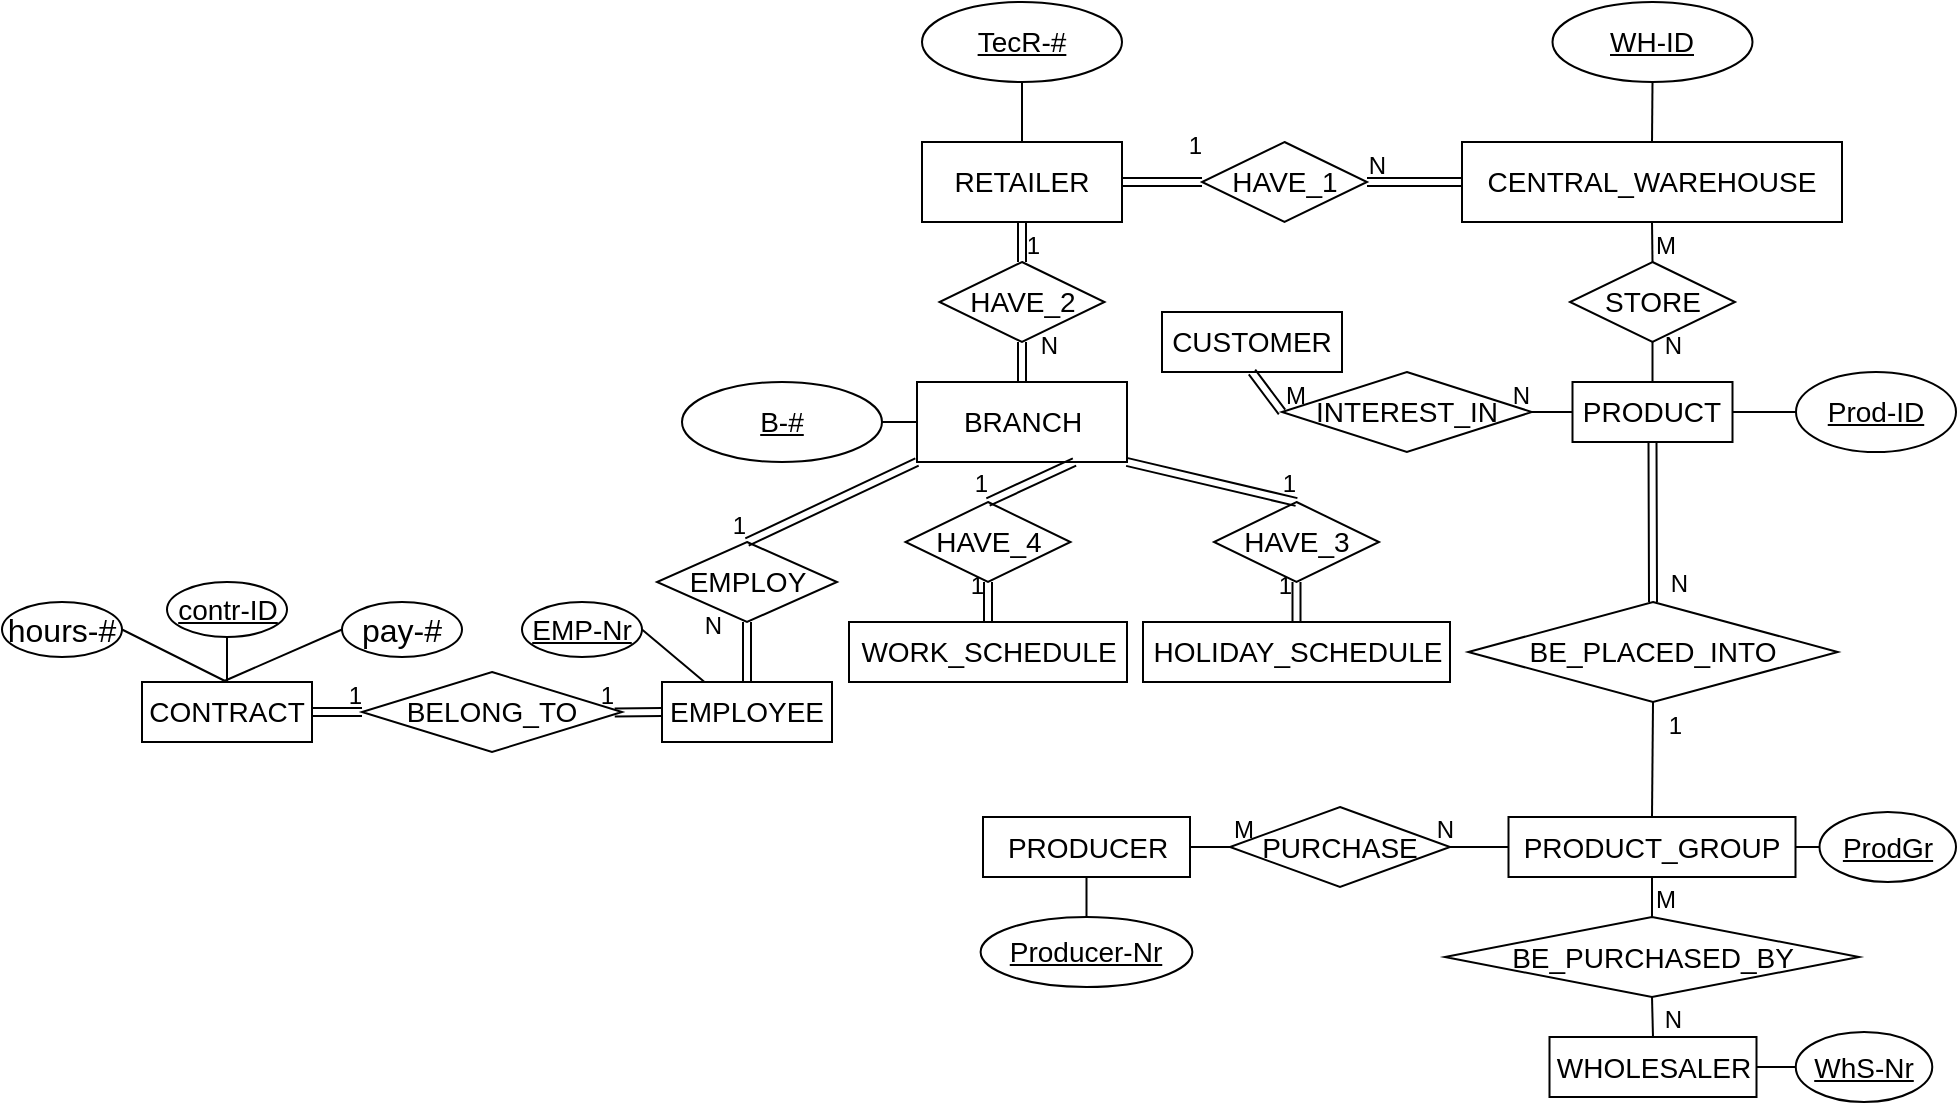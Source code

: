 <mxfile version="15.2.9" type="github">
  <diagram id="R2lEEEUBdFMjLlhIrx00" name="Page-1">
    <mxGraphModel dx="1181" dy="194" grid="1" gridSize="10" guides="1" tooltips="1" connect="1" arrows="1" fold="1" page="1" pageScale="1" pageWidth="850" pageHeight="1100" math="0" shadow="0" extFonts="Permanent Marker^https://fonts.googleapis.com/css?family=Permanent+Marker">
      <root>
        <mxCell id="0" />
        <mxCell id="1" parent="0" />
        <mxCell id="TMfExlqz-7Yg1qyMPJeV-1" value="&lt;font style=&quot;font-size: 14px&quot;&gt;RETAILER&lt;/font&gt;" style="whiteSpace=wrap;html=1;align=center;" vertex="1" parent="1">
          <mxGeometry x="140" y="90" width="100" height="40" as="geometry" />
        </mxCell>
        <mxCell id="TMfExlqz-7Yg1qyMPJeV-2" value="&lt;span style=&quot;font-size: 14px&quot;&gt;TecR-#&lt;/span&gt;" style="ellipse;whiteSpace=wrap;html=1;align=center;fontStyle=4;" vertex="1" parent="1">
          <mxGeometry x="140" y="20" width="100" height="40" as="geometry" />
        </mxCell>
        <mxCell id="TMfExlqz-7Yg1qyMPJeV-3" value="" style="endArrow=none;html=1;rounded=0;exitX=0.5;exitY=1;exitDx=0;exitDy=0;entryX=0.5;entryY=0;entryDx=0;entryDy=0;" edge="1" parent="1" source="TMfExlqz-7Yg1qyMPJeV-2" target="TMfExlqz-7Yg1qyMPJeV-1">
          <mxGeometry relative="1" as="geometry">
            <mxPoint x="155" y="290" as="sourcePoint" />
            <mxPoint x="315" y="290" as="targetPoint" />
          </mxGeometry>
        </mxCell>
        <mxCell id="TMfExlqz-7Yg1qyMPJeV-4" value="&lt;font style=&quot;font-size: 14px&quot;&gt;CENTRAL_WAREHOUSE&lt;/font&gt;" style="whiteSpace=wrap;html=1;align=center;" vertex="1" parent="1">
          <mxGeometry x="410" y="90" width="190" height="40" as="geometry" />
        </mxCell>
        <mxCell id="TMfExlqz-7Yg1qyMPJeV-5" value="&lt;span style=&quot;font-size: 14px&quot;&gt;WH-ID&lt;/span&gt;" style="ellipse;whiteSpace=wrap;html=1;align=center;fontStyle=4;" vertex="1" parent="1">
          <mxGeometry x="455.25" y="20" width="100" height="40" as="geometry" />
        </mxCell>
        <mxCell id="TMfExlqz-7Yg1qyMPJeV-6" value="" style="endArrow=none;html=1;rounded=0;exitX=0.5;exitY=1;exitDx=0;exitDy=0;entryX=0.5;entryY=0;entryDx=0;entryDy=0;" edge="1" parent="1" source="TMfExlqz-7Yg1qyMPJeV-5" target="TMfExlqz-7Yg1qyMPJeV-4">
          <mxGeometry relative="1" as="geometry">
            <mxPoint x="215.355" y="214.142" as="sourcePoint" />
            <mxPoint x="275" y="250" as="targetPoint" />
          </mxGeometry>
        </mxCell>
        <mxCell id="TMfExlqz-7Yg1qyMPJeV-7" value="&lt;font style=&quot;font-size: 14px&quot;&gt;BRANCH&lt;/font&gt;" style="whiteSpace=wrap;html=1;align=center;" vertex="1" parent="1">
          <mxGeometry x="137.5" y="210" width="105" height="40" as="geometry" />
        </mxCell>
        <mxCell id="TMfExlqz-7Yg1qyMPJeV-8" value="&lt;span style=&quot;font-size: 14px&quot;&gt;B-#&lt;/span&gt;" style="ellipse;whiteSpace=wrap;html=1;align=center;fontStyle=4;" vertex="1" parent="1">
          <mxGeometry x="20" y="210" width="100" height="40" as="geometry" />
        </mxCell>
        <mxCell id="TMfExlqz-7Yg1qyMPJeV-9" value="" style="endArrow=none;html=1;rounded=0;exitX=1;exitY=0.5;exitDx=0;exitDy=0;entryX=0;entryY=0.5;entryDx=0;entryDy=0;" edge="1" parent="1" source="TMfExlqz-7Yg1qyMPJeV-8" target="TMfExlqz-7Yg1qyMPJeV-7">
          <mxGeometry relative="1" as="geometry">
            <mxPoint x="-219.645" y="214.142" as="sourcePoint" />
            <mxPoint x="-160" y="250" as="targetPoint" />
          </mxGeometry>
        </mxCell>
        <mxCell id="TMfExlqz-7Yg1qyMPJeV-10" value="&lt;font style=&quot;font-size: 14px&quot;&gt;HAVE_2&lt;/font&gt;" style="shape=rhombus;perimeter=rhombusPerimeter;whiteSpace=wrap;html=1;align=center;" vertex="1" parent="1">
          <mxGeometry x="148.75" y="150" width="82.5" height="40" as="geometry" />
        </mxCell>
        <mxCell id="TMfExlqz-7Yg1qyMPJeV-11" value="&lt;font style=&quot;font-size: 14px&quot;&gt;HAVE_1&lt;/font&gt;" style="shape=rhombus;perimeter=rhombusPerimeter;whiteSpace=wrap;html=1;align=center;" vertex="1" parent="1">
          <mxGeometry x="280" y="90" width="82.5" height="40" as="geometry" />
        </mxCell>
        <mxCell id="TMfExlqz-7Yg1qyMPJeV-12" value="" style="shape=link;html=1;rounded=0;exitX=0.5;exitY=1;exitDx=0;exitDy=0;entryX=0.5;entryY=0;entryDx=0;entryDy=0;" edge="1" parent="1" source="TMfExlqz-7Yg1qyMPJeV-1" target="TMfExlqz-7Yg1qyMPJeV-10">
          <mxGeometry relative="1" as="geometry">
            <mxPoint x="300" y="360" as="sourcePoint" />
            <mxPoint x="460" y="360" as="targetPoint" />
          </mxGeometry>
        </mxCell>
        <mxCell id="TMfExlqz-7Yg1qyMPJeV-13" value="1" style="resizable=0;html=1;align=right;verticalAlign=bottom;" connectable="0" vertex="1" parent="TMfExlqz-7Yg1qyMPJeV-12">
          <mxGeometry x="1" relative="1" as="geometry">
            <mxPoint x="9" as="offset" />
          </mxGeometry>
        </mxCell>
        <mxCell id="TMfExlqz-7Yg1qyMPJeV-14" value="" style="shape=link;html=1;rounded=0;exitX=0.5;exitY=0;exitDx=0;exitDy=0;entryX=0.5;entryY=1;entryDx=0;entryDy=0;" edge="1" parent="1" source="TMfExlqz-7Yg1qyMPJeV-7" target="TMfExlqz-7Yg1qyMPJeV-10">
          <mxGeometry relative="1" as="geometry">
            <mxPoint x="300" y="360" as="sourcePoint" />
            <mxPoint x="460" y="360" as="targetPoint" />
          </mxGeometry>
        </mxCell>
        <mxCell id="TMfExlqz-7Yg1qyMPJeV-15" value="N" style="resizable=0;html=1;align=right;verticalAlign=bottom;" connectable="0" vertex="1" parent="TMfExlqz-7Yg1qyMPJeV-14">
          <mxGeometry x="1" relative="1" as="geometry">
            <mxPoint x="18" y="10" as="offset" />
          </mxGeometry>
        </mxCell>
        <mxCell id="TMfExlqz-7Yg1qyMPJeV-16" value="" style="shape=link;html=1;rounded=0;exitX=1;exitY=0.5;exitDx=0;exitDy=0;entryX=0;entryY=0.5;entryDx=0;entryDy=0;" edge="1" parent="1" source="TMfExlqz-7Yg1qyMPJeV-1" target="TMfExlqz-7Yg1qyMPJeV-11">
          <mxGeometry relative="1" as="geometry">
            <mxPoint x="200" y="140" as="sourcePoint" />
            <mxPoint x="162.5" y="180" as="targetPoint" />
          </mxGeometry>
        </mxCell>
        <mxCell id="TMfExlqz-7Yg1qyMPJeV-17" value="1" style="resizable=0;html=1;align=right;verticalAlign=bottom;" connectable="0" vertex="1" parent="TMfExlqz-7Yg1qyMPJeV-16">
          <mxGeometry x="1" relative="1" as="geometry">
            <mxPoint y="-10" as="offset" />
          </mxGeometry>
        </mxCell>
        <mxCell id="TMfExlqz-7Yg1qyMPJeV-18" value="" style="shape=link;html=1;rounded=0;exitX=0;exitY=0.5;exitDx=0;exitDy=0;entryX=1;entryY=0.5;entryDx=0;entryDy=0;" edge="1" parent="1" source="TMfExlqz-7Yg1qyMPJeV-4" target="TMfExlqz-7Yg1qyMPJeV-11">
          <mxGeometry relative="1" as="geometry">
            <mxPoint x="55" y="230" as="sourcePoint" />
            <mxPoint x="80" y="180" as="targetPoint" />
          </mxGeometry>
        </mxCell>
        <mxCell id="TMfExlqz-7Yg1qyMPJeV-19" value="N" style="resizable=0;html=1;align=right;verticalAlign=bottom;" connectable="0" vertex="1" parent="TMfExlqz-7Yg1qyMPJeV-18">
          <mxGeometry x="1" relative="1" as="geometry">
            <mxPoint x="10" as="offset" />
          </mxGeometry>
        </mxCell>
        <mxCell id="TMfExlqz-7Yg1qyMPJeV-20" value="&lt;font style=&quot;font-size: 14px&quot;&gt;PRODUCT&lt;/font&gt;" style="whiteSpace=wrap;html=1;align=center;" vertex="1" parent="1">
          <mxGeometry x="465.25" y="210" width="80" height="30" as="geometry" />
        </mxCell>
        <mxCell id="TMfExlqz-7Yg1qyMPJeV-23" value="&lt;font style=&quot;font-size: 14px&quot;&gt;STORE&lt;/font&gt;" style="shape=rhombus;perimeter=rhombusPerimeter;whiteSpace=wrap;html=1;align=center;" vertex="1" parent="1">
          <mxGeometry x="464" y="150" width="82.5" height="40" as="geometry" />
        </mxCell>
        <mxCell id="TMfExlqz-7Yg1qyMPJeV-24" value="" style="endArrow=none;html=1;rounded=0;entryX=0.5;entryY=1;entryDx=0;entryDy=0;exitX=0.5;exitY=0;exitDx=0;exitDy=0;" edge="1" parent="1" source="TMfExlqz-7Yg1qyMPJeV-23" target="TMfExlqz-7Yg1qyMPJeV-4">
          <mxGeometry relative="1" as="geometry">
            <mxPoint x="350" y="220" as="sourcePoint" />
            <mxPoint x="510" y="220" as="targetPoint" />
          </mxGeometry>
        </mxCell>
        <mxCell id="TMfExlqz-7Yg1qyMPJeV-25" value="M" style="resizable=0;html=1;align=left;verticalAlign=bottom;" connectable="0" vertex="1" parent="TMfExlqz-7Yg1qyMPJeV-24">
          <mxGeometry x="-1" relative="1" as="geometry" />
        </mxCell>
        <mxCell id="TMfExlqz-7Yg1qyMPJeV-27" value="" style="endArrow=none;html=1;rounded=0;entryX=0.5;entryY=1;entryDx=0;entryDy=0;exitX=0.5;exitY=0;exitDx=0;exitDy=0;" edge="1" parent="1" source="TMfExlqz-7Yg1qyMPJeV-20" target="TMfExlqz-7Yg1qyMPJeV-23">
          <mxGeometry relative="1" as="geometry">
            <mxPoint x="350" y="220" as="sourcePoint" />
            <mxPoint x="510" y="220" as="targetPoint" />
          </mxGeometry>
        </mxCell>
        <mxCell id="TMfExlqz-7Yg1qyMPJeV-28" value="N" style="resizable=0;html=1;align=right;verticalAlign=bottom;" connectable="0" vertex="1" parent="TMfExlqz-7Yg1qyMPJeV-27">
          <mxGeometry x="1" relative="1" as="geometry">
            <mxPoint x="15" y="10" as="offset" />
          </mxGeometry>
        </mxCell>
        <mxCell id="TMfExlqz-7Yg1qyMPJeV-29" value="&lt;span style=&quot;font-size: 14px&quot;&gt;Prod-ID&lt;/span&gt;" style="ellipse;whiteSpace=wrap;html=1;align=center;fontStyle=4;" vertex="1" parent="1">
          <mxGeometry x="577" y="205" width="80" height="40" as="geometry" />
        </mxCell>
        <mxCell id="TMfExlqz-7Yg1qyMPJeV-30" value="" style="endArrow=none;html=1;rounded=0;exitX=0;exitY=0.5;exitDx=0;exitDy=0;entryX=1;entryY=0.5;entryDx=0;entryDy=0;" edge="1" parent="1" source="TMfExlqz-7Yg1qyMPJeV-29" target="TMfExlqz-7Yg1qyMPJeV-20">
          <mxGeometry relative="1" as="geometry">
            <mxPoint x="330.105" y="394.142" as="sourcePoint" />
            <mxPoint x="619.75" y="270" as="targetPoint" />
          </mxGeometry>
        </mxCell>
        <mxCell id="TMfExlqz-7Yg1qyMPJeV-31" value="&lt;font style=&quot;font-size: 14px&quot;&gt;BE_PLACED_INTO&lt;/font&gt;" style="shape=rhombus;perimeter=rhombusPerimeter;whiteSpace=wrap;html=1;align=center;" vertex="1" parent="1">
          <mxGeometry x="413.13" y="320" width="184.75" height="50" as="geometry" />
        </mxCell>
        <mxCell id="TMfExlqz-7Yg1qyMPJeV-32" value="&lt;font style=&quot;font-size: 14px&quot;&gt;PRODUCT_GROUP&lt;/font&gt;" style="whiteSpace=wrap;html=1;align=center;" vertex="1" parent="1">
          <mxGeometry x="433.25" y="427.5" width="143.5" height="30" as="geometry" />
        </mxCell>
        <mxCell id="TMfExlqz-7Yg1qyMPJeV-34" value="&lt;span style=&quot;font-size: 14px&quot;&gt;ProdGr&lt;/span&gt;" style="ellipse;whiteSpace=wrap;html=1;align=center;fontStyle=4;" vertex="1" parent="1">
          <mxGeometry x="588.75" y="425" width="68.25" height="35" as="geometry" />
        </mxCell>
        <mxCell id="TMfExlqz-7Yg1qyMPJeV-35" value="" style="endArrow=none;html=1;rounded=0;exitX=0;exitY=0.5;exitDx=0;exitDy=0;entryX=1;entryY=0.5;entryDx=0;entryDy=0;" edge="1" parent="1" source="TMfExlqz-7Yg1qyMPJeV-34" target="TMfExlqz-7Yg1qyMPJeV-32">
          <mxGeometry relative="1" as="geometry">
            <mxPoint x="355.855" y="611.642" as="sourcePoint" />
            <mxPoint x="571" y="442.5" as="targetPoint" />
          </mxGeometry>
        </mxCell>
        <mxCell id="TMfExlqz-7Yg1qyMPJeV-38" value="" style="shape=link;html=1;rounded=0;exitX=0.5;exitY=1;exitDx=0;exitDy=0;entryX=0.5;entryY=0;entryDx=0;entryDy=0;" edge="1" parent="1" source="TMfExlqz-7Yg1qyMPJeV-20" target="TMfExlqz-7Yg1qyMPJeV-31">
          <mxGeometry relative="1" as="geometry">
            <mxPoint x="200" y="220" as="sourcePoint" />
            <mxPoint x="200" y="200" as="targetPoint" />
          </mxGeometry>
        </mxCell>
        <mxCell id="TMfExlqz-7Yg1qyMPJeV-39" value="N" style="resizable=0;html=1;align=right;verticalAlign=bottom;" connectable="0" vertex="1" parent="TMfExlqz-7Yg1qyMPJeV-38">
          <mxGeometry x="1" relative="1" as="geometry">
            <mxPoint x="18" as="offset" />
          </mxGeometry>
        </mxCell>
        <mxCell id="TMfExlqz-7Yg1qyMPJeV-40" value="" style="endArrow=none;html=1;rounded=0;exitX=0.5;exitY=0;exitDx=0;exitDy=0;entryX=0.5;entryY=1;entryDx=0;entryDy=0;" edge="1" parent="1" source="TMfExlqz-7Yg1qyMPJeV-32" target="TMfExlqz-7Yg1qyMPJeV-31">
          <mxGeometry relative="1" as="geometry">
            <mxPoint x="344" y="327.5" as="sourcePoint" />
            <mxPoint x="504.0" y="327.5" as="targetPoint" />
          </mxGeometry>
        </mxCell>
        <mxCell id="TMfExlqz-7Yg1qyMPJeV-41" value="1" style="resizable=0;html=1;align=right;verticalAlign=bottom;" connectable="0" vertex="1" parent="TMfExlqz-7Yg1qyMPJeV-40">
          <mxGeometry x="1" relative="1" as="geometry">
            <mxPoint x="15" y="20" as="offset" />
          </mxGeometry>
        </mxCell>
        <mxCell id="TMfExlqz-7Yg1qyMPJeV-42" value="&lt;span style=&quot;font-size: 14px&quot;&gt;WHOLESALER&lt;/span&gt;" style="whiteSpace=wrap;html=1;align=center;" vertex="1" parent="1">
          <mxGeometry x="453.75" y="537.5" width="103.5" height="30" as="geometry" />
        </mxCell>
        <mxCell id="TMfExlqz-7Yg1qyMPJeV-43" value="&lt;span style=&quot;font-size: 14px&quot;&gt;PRODUCER&lt;/span&gt;" style="whiteSpace=wrap;html=1;align=center;" vertex="1" parent="1">
          <mxGeometry x="170.5" y="427.5" width="103.5" height="30" as="geometry" />
        </mxCell>
        <mxCell id="TMfExlqz-7Yg1qyMPJeV-44" value="&lt;font style=&quot;font-size: 14px&quot;&gt;PURCHASE&lt;/font&gt;" style="shape=rhombus;perimeter=rhombusPerimeter;whiteSpace=wrap;html=1;align=center;" vertex="1" parent="1">
          <mxGeometry x="294" y="422.5" width="110" height="40" as="geometry" />
        </mxCell>
        <mxCell id="TMfExlqz-7Yg1qyMPJeV-45" value="&lt;font style=&quot;font-size: 14px&quot;&gt;BE_PURCHASED_BY&lt;/font&gt;" style="shape=rhombus;perimeter=rhombusPerimeter;whiteSpace=wrap;html=1;align=center;" vertex="1" parent="1">
          <mxGeometry x="401.5" y="477.5" width="207" height="40" as="geometry" />
        </mxCell>
        <mxCell id="TMfExlqz-7Yg1qyMPJeV-46" value="" style="endArrow=none;html=1;rounded=0;entryX=0.5;entryY=1;entryDx=0;entryDy=0;exitX=0.5;exitY=0;exitDx=0;exitDy=0;" edge="1" parent="1" source="TMfExlqz-7Yg1qyMPJeV-45" target="TMfExlqz-7Yg1qyMPJeV-32">
          <mxGeometry relative="1" as="geometry">
            <mxPoint x="499.5" y="477.5" as="sourcePoint" />
            <mxPoint x="604" y="467.5" as="targetPoint" />
          </mxGeometry>
        </mxCell>
        <mxCell id="TMfExlqz-7Yg1qyMPJeV-47" value="M" style="resizable=0;html=1;align=left;verticalAlign=bottom;" connectable="0" vertex="1" parent="TMfExlqz-7Yg1qyMPJeV-46">
          <mxGeometry x="-1" relative="1" as="geometry" />
        </mxCell>
        <mxCell id="TMfExlqz-7Yg1qyMPJeV-48" value="" style="endArrow=none;html=1;rounded=0;entryX=0.5;entryY=1;entryDx=0;entryDy=0;exitX=0.5;exitY=0;exitDx=0;exitDy=0;" edge="1" parent="1" source="TMfExlqz-7Yg1qyMPJeV-42" target="TMfExlqz-7Yg1qyMPJeV-45">
          <mxGeometry relative="1" as="geometry">
            <mxPoint x="604.25" y="547.5" as="sourcePoint" />
            <mxPoint x="499.5" y="517.5" as="targetPoint" />
          </mxGeometry>
        </mxCell>
        <mxCell id="TMfExlqz-7Yg1qyMPJeV-49" value="N" style="resizable=0;html=1;align=right;verticalAlign=bottom;" connectable="0" vertex="1" parent="TMfExlqz-7Yg1qyMPJeV-48">
          <mxGeometry x="1" relative="1" as="geometry">
            <mxPoint x="15" y="20" as="offset" />
          </mxGeometry>
        </mxCell>
        <mxCell id="TMfExlqz-7Yg1qyMPJeV-50" value="" style="endArrow=none;html=1;rounded=0;entryX=1;entryY=0.5;entryDx=0;entryDy=0;exitX=0;exitY=0.5;exitDx=0;exitDy=0;" edge="1" parent="1" source="TMfExlqz-7Yg1qyMPJeV-44" target="TMfExlqz-7Yg1qyMPJeV-43">
          <mxGeometry relative="1" as="geometry">
            <mxPoint x="315.18" y="357.5" as="sourcePoint" />
            <mxPoint x="314.93" y="337.5" as="targetPoint" />
          </mxGeometry>
        </mxCell>
        <mxCell id="TMfExlqz-7Yg1qyMPJeV-51" value="M" style="resizable=0;html=1;align=left;verticalAlign=bottom;" connectable="0" vertex="1" parent="TMfExlqz-7Yg1qyMPJeV-50">
          <mxGeometry x="-1" relative="1" as="geometry" />
        </mxCell>
        <mxCell id="TMfExlqz-7Yg1qyMPJeV-52" value="" style="endArrow=none;html=1;rounded=0;entryX=1;entryY=0.5;entryDx=0;entryDy=0;exitX=0;exitY=0.5;exitDx=0;exitDy=0;" edge="1" parent="1" source="TMfExlqz-7Yg1qyMPJeV-32" target="TMfExlqz-7Yg1qyMPJeV-44">
          <mxGeometry relative="1" as="geometry">
            <mxPoint x="315.18" y="417.5" as="sourcePoint" />
            <mxPoint x="315.18" y="397.5" as="targetPoint" />
          </mxGeometry>
        </mxCell>
        <mxCell id="TMfExlqz-7Yg1qyMPJeV-53" value="N" style="resizable=0;html=1;align=right;verticalAlign=bottom;" connectable="0" vertex="1" parent="TMfExlqz-7Yg1qyMPJeV-52">
          <mxGeometry x="1" relative="1" as="geometry">
            <mxPoint x="3" as="offset" />
          </mxGeometry>
        </mxCell>
        <mxCell id="TMfExlqz-7Yg1qyMPJeV-54" value="&lt;span style=&quot;font-size: 14px&quot;&gt;WhS-Nr&lt;/span&gt;" style="ellipse;whiteSpace=wrap;html=1;align=center;fontStyle=4;" vertex="1" parent="1">
          <mxGeometry x="576.88" y="535" width="68.25" height="35" as="geometry" />
        </mxCell>
        <mxCell id="TMfExlqz-7Yg1qyMPJeV-55" value="" style="endArrow=none;html=1;rounded=0;exitX=0;exitY=0.5;exitDx=0;exitDy=0;entryX=1;entryY=0.5;entryDx=0;entryDy=0;" edge="1" parent="1" source="TMfExlqz-7Yg1qyMPJeV-54" target="TMfExlqz-7Yg1qyMPJeV-42">
          <mxGeometry relative="1" as="geometry">
            <mxPoint x="349.855" y="724.142" as="sourcePoint" />
            <mxPoint x="565.13" y="555" as="targetPoint" />
          </mxGeometry>
        </mxCell>
        <mxCell id="TMfExlqz-7Yg1qyMPJeV-56" value="&lt;span style=&quot;font-size: 14px&quot;&gt;Producer-Nr&lt;/span&gt;" style="ellipse;whiteSpace=wrap;html=1;align=center;fontStyle=4;" vertex="1" parent="1">
          <mxGeometry x="169.31" y="477.5" width="105.87" height="35" as="geometry" />
        </mxCell>
        <mxCell id="TMfExlqz-7Yg1qyMPJeV-57" value="" style="endArrow=none;html=1;rounded=0;exitX=0.5;exitY=0;exitDx=0;exitDy=0;entryX=0.5;entryY=1;entryDx=0;entryDy=0;" edge="1" parent="1" source="TMfExlqz-7Yg1qyMPJeV-56" target="TMfExlqz-7Yg1qyMPJeV-43">
          <mxGeometry relative="1" as="geometry">
            <mxPoint x="-27.145" y="669.142" as="sourcePoint" />
            <mxPoint x="188.13" y="500" as="targetPoint" />
          </mxGeometry>
        </mxCell>
        <mxCell id="TMfExlqz-7Yg1qyMPJeV-58" value="&lt;font style=&quot;font-size: 14px&quot;&gt;CUSTOMER&lt;/font&gt;" style="whiteSpace=wrap;html=1;align=center;" vertex="1" parent="1">
          <mxGeometry x="260" y="175" width="90" height="30" as="geometry" />
        </mxCell>
        <mxCell id="TMfExlqz-7Yg1qyMPJeV-59" value="&lt;font style=&quot;font-size: 14px&quot;&gt;INTEREST_IN&lt;/font&gt;" style="shape=rhombus;perimeter=rhombusPerimeter;whiteSpace=wrap;html=1;align=center;" vertex="1" parent="1">
          <mxGeometry x="320" y="205" width="124.87" height="40" as="geometry" />
        </mxCell>
        <mxCell id="TMfExlqz-7Yg1qyMPJeV-60" value="" style="shape=link;html=1;rounded=0;entryX=0.5;entryY=1;entryDx=0;entryDy=0;exitX=0;exitY=0.5;exitDx=0;exitDy=0;" edge="1" parent="1" source="TMfExlqz-7Yg1qyMPJeV-59" target="TMfExlqz-7Yg1qyMPJeV-58">
          <mxGeometry relative="1" as="geometry">
            <mxPoint x="310" y="310" as="sourcePoint" />
            <mxPoint x="470" y="310" as="targetPoint" />
          </mxGeometry>
        </mxCell>
        <mxCell id="TMfExlqz-7Yg1qyMPJeV-61" value="M" style="resizable=0;html=1;align=left;verticalAlign=bottom;" connectable="0" vertex="1" parent="TMfExlqz-7Yg1qyMPJeV-60">
          <mxGeometry x="-1" relative="1" as="geometry" />
        </mxCell>
        <mxCell id="TMfExlqz-7Yg1qyMPJeV-63" value="" style="endArrow=none;html=1;rounded=0;entryX=1;entryY=0.5;entryDx=0;entryDy=0;exitX=0;exitY=0.5;exitDx=0;exitDy=0;" edge="1" parent="1" source="TMfExlqz-7Yg1qyMPJeV-20" target="TMfExlqz-7Yg1qyMPJeV-59">
          <mxGeometry relative="1" as="geometry">
            <mxPoint x="490" y="230" as="sourcePoint" />
            <mxPoint x="650" y="230" as="targetPoint" />
          </mxGeometry>
        </mxCell>
        <mxCell id="TMfExlqz-7Yg1qyMPJeV-64" value="N" style="resizable=0;html=1;align=right;verticalAlign=bottom;" connectable="0" vertex="1" parent="TMfExlqz-7Yg1qyMPJeV-63">
          <mxGeometry x="1" relative="1" as="geometry" />
        </mxCell>
        <mxCell id="TMfExlqz-7Yg1qyMPJeV-65" value="&lt;font style=&quot;font-size: 14px&quot;&gt;EMPLOY&lt;/font&gt;" style="shape=rhombus;perimeter=rhombusPerimeter;whiteSpace=wrap;html=1;align=center;" vertex="1" parent="1">
          <mxGeometry x="7.5" y="290" width="90" height="40" as="geometry" />
        </mxCell>
        <mxCell id="TMfExlqz-7Yg1qyMPJeV-66" value="&lt;font style=&quot;font-size: 14px&quot;&gt;EMPLOYEE&lt;/font&gt;" style="whiteSpace=wrap;html=1;align=center;" vertex="1" parent="1">
          <mxGeometry x="10" y="360" width="85" height="30" as="geometry" />
        </mxCell>
        <mxCell id="TMfExlqz-7Yg1qyMPJeV-67" value="" style="shape=link;html=1;rounded=0;exitX=0;exitY=1;exitDx=0;exitDy=0;entryX=0.5;entryY=0;entryDx=0;entryDy=0;" edge="1" parent="1" source="TMfExlqz-7Yg1qyMPJeV-7" target="TMfExlqz-7Yg1qyMPJeV-65">
          <mxGeometry relative="1" as="geometry">
            <mxPoint x="160" y="290" as="sourcePoint" />
            <mxPoint x="320" y="290" as="targetPoint" />
          </mxGeometry>
        </mxCell>
        <mxCell id="TMfExlqz-7Yg1qyMPJeV-68" value="1" style="resizable=0;html=1;align=right;verticalAlign=bottom;" connectable="0" vertex="1" parent="TMfExlqz-7Yg1qyMPJeV-67">
          <mxGeometry x="1" relative="1" as="geometry" />
        </mxCell>
        <mxCell id="TMfExlqz-7Yg1qyMPJeV-69" value="" style="shape=link;html=1;rounded=0;exitX=0.5;exitY=0;exitDx=0;exitDy=0;entryX=0.5;entryY=1;entryDx=0;entryDy=0;" edge="1" parent="1" source="TMfExlqz-7Yg1qyMPJeV-66" target="TMfExlqz-7Yg1qyMPJeV-65">
          <mxGeometry relative="1" as="geometry">
            <mxPoint x="120" y="320" as="sourcePoint" />
            <mxPoint x="280" y="320" as="targetPoint" />
          </mxGeometry>
        </mxCell>
        <mxCell id="TMfExlqz-7Yg1qyMPJeV-70" value="N" style="resizable=0;html=1;align=right;verticalAlign=bottom;" connectable="0" vertex="1" parent="TMfExlqz-7Yg1qyMPJeV-69">
          <mxGeometry x="1" relative="1" as="geometry">
            <mxPoint x="-12" y="10" as="offset" />
          </mxGeometry>
        </mxCell>
        <mxCell id="TMfExlqz-7Yg1qyMPJeV-71" value="&lt;span style=&quot;font-size: 14px&quot;&gt;EMP-Nr&lt;/span&gt;" style="ellipse;whiteSpace=wrap;html=1;align=center;fontStyle=4;" vertex="1" parent="1">
          <mxGeometry x="-60" y="320" width="60" height="27.5" as="geometry" />
        </mxCell>
        <mxCell id="TMfExlqz-7Yg1qyMPJeV-72" value="" style="endArrow=none;html=1;rounded=0;exitX=1;exitY=0.5;exitDx=0;exitDy=0;entryX=0.25;entryY=0;entryDx=0;entryDy=0;" edge="1" parent="1" source="TMfExlqz-7Yg1qyMPJeV-71" target="TMfExlqz-7Yg1qyMPJeV-66">
          <mxGeometry relative="1" as="geometry">
            <mxPoint x="-359.645" y="354.142" as="sourcePoint" />
            <mxPoint x="-2.5" y="370" as="targetPoint" />
          </mxGeometry>
        </mxCell>
        <mxCell id="TMfExlqz-7Yg1qyMPJeV-73" value="&lt;span style=&quot;font-size: 14px&quot;&gt;BELONG_TO&lt;/span&gt;" style="shape=rhombus;perimeter=rhombusPerimeter;whiteSpace=wrap;html=1;align=center;" vertex="1" parent="1">
          <mxGeometry x="-140" y="355" width="130" height="40" as="geometry" />
        </mxCell>
        <mxCell id="TMfExlqz-7Yg1qyMPJeV-74" value="" style="shape=link;html=1;rounded=0;exitX=0;exitY=0.5;exitDx=0;exitDy=0;entryX=0.972;entryY=0.507;entryDx=0;entryDy=0;entryPerimeter=0;" edge="1" parent="1" source="TMfExlqz-7Yg1qyMPJeV-66" target="TMfExlqz-7Yg1qyMPJeV-73">
          <mxGeometry relative="1" as="geometry">
            <mxPoint x="-20" y="420" as="sourcePoint" />
            <mxPoint x="140" y="420" as="targetPoint" />
          </mxGeometry>
        </mxCell>
        <mxCell id="TMfExlqz-7Yg1qyMPJeV-75" value="1" style="resizable=0;html=1;align=right;verticalAlign=bottom;" connectable="0" vertex="1" parent="TMfExlqz-7Yg1qyMPJeV-74">
          <mxGeometry x="1" relative="1" as="geometry" />
        </mxCell>
        <mxCell id="TMfExlqz-7Yg1qyMPJeV-76" value="&lt;font style=&quot;font-size: 14px&quot;&gt;CONTRACT&lt;/font&gt;" style="whiteSpace=wrap;html=1;align=center;" vertex="1" parent="1">
          <mxGeometry x="-250" y="360" width="85" height="30" as="geometry" />
        </mxCell>
        <mxCell id="TMfExlqz-7Yg1qyMPJeV-78" value="" style="shape=link;html=1;rounded=0;exitX=1;exitY=0.5;exitDx=0;exitDy=0;entryX=0;entryY=0.5;entryDx=0;entryDy=0;" edge="1" parent="1" source="TMfExlqz-7Yg1qyMPJeV-76" target="TMfExlqz-7Yg1qyMPJeV-73">
          <mxGeometry relative="1" as="geometry">
            <mxPoint x="20" y="385" as="sourcePoint" />
            <mxPoint x="-3.64" y="385.28" as="targetPoint" />
          </mxGeometry>
        </mxCell>
        <mxCell id="TMfExlqz-7Yg1qyMPJeV-79" value="1" style="resizable=0;html=1;align=right;verticalAlign=bottom;" connectable="0" vertex="1" parent="TMfExlqz-7Yg1qyMPJeV-78">
          <mxGeometry x="1" relative="1" as="geometry" />
        </mxCell>
        <mxCell id="TMfExlqz-7Yg1qyMPJeV-80" value="&lt;span style=&quot;font-size: 14px&quot;&gt;contr-ID&lt;/span&gt;" style="ellipse;whiteSpace=wrap;html=1;align=center;fontStyle=4;" vertex="1" parent="1">
          <mxGeometry x="-237.5" y="310" width="60" height="27.5" as="geometry" />
        </mxCell>
        <mxCell id="TMfExlqz-7Yg1qyMPJeV-81" value="" style="endArrow=none;html=1;rounded=0;exitX=0.5;exitY=1;exitDx=0;exitDy=0;entryX=0.5;entryY=0;entryDx=0;entryDy=0;" edge="1" parent="1" source="TMfExlqz-7Yg1qyMPJeV-80" target="TMfExlqz-7Yg1qyMPJeV-76">
          <mxGeometry relative="1" as="geometry">
            <mxPoint x="-619.645" y="344.142" as="sourcePoint" />
            <mxPoint x="-228.75" y="350" as="targetPoint" />
          </mxGeometry>
        </mxCell>
        <mxCell id="TMfExlqz-7Yg1qyMPJeV-83" value="" style="endArrow=none;html=1;rounded=0;entryX=0.5;entryY=0;entryDx=0;entryDy=0;exitX=1;exitY=0.5;exitDx=0;exitDy=0;" edge="1" parent="1" source="TMfExlqz-7Yg1qyMPJeV-84" target="TMfExlqz-7Yg1qyMPJeV-76">
          <mxGeometry relative="1" as="geometry">
            <mxPoint x="-250" y="330" as="sourcePoint" />
            <mxPoint x="-267.5" y="355" as="targetPoint" />
          </mxGeometry>
        </mxCell>
        <mxCell id="TMfExlqz-7Yg1qyMPJeV-84" value="&lt;font size=&quot;3&quot;&gt;hours-#&lt;/font&gt;" style="ellipse;whiteSpace=wrap;html=1;align=center;" vertex="1" parent="1">
          <mxGeometry x="-320" y="320" width="60" height="27.5" as="geometry" />
        </mxCell>
        <mxCell id="TMfExlqz-7Yg1qyMPJeV-85" value="" style="endArrow=none;html=1;rounded=0;exitX=0;exitY=0.5;exitDx=0;exitDy=0;" edge="1" parent="1" source="TMfExlqz-7Yg1qyMPJeV-86">
          <mxGeometry relative="1" as="geometry">
            <mxPoint x="-137.5" y="332.5" as="sourcePoint" />
            <mxPoint x="-210" y="360" as="targetPoint" />
          </mxGeometry>
        </mxCell>
        <mxCell id="TMfExlqz-7Yg1qyMPJeV-86" value="&lt;font size=&quot;3&quot;&gt;pay-#&lt;/font&gt;" style="ellipse;whiteSpace=wrap;html=1;align=center;" vertex="1" parent="1">
          <mxGeometry x="-150" y="320" width="60" height="27.5" as="geometry" />
        </mxCell>
        <mxCell id="TMfExlqz-7Yg1qyMPJeV-87" value="&lt;font style=&quot;font-size: 14px&quot;&gt;HAVE_3&lt;/font&gt;" style="shape=rhombus;perimeter=rhombusPerimeter;whiteSpace=wrap;html=1;align=center;" vertex="1" parent="1">
          <mxGeometry x="286" y="270" width="82.5" height="40" as="geometry" />
        </mxCell>
        <mxCell id="TMfExlqz-7Yg1qyMPJeV-88" value="&lt;font style=&quot;font-size: 14px&quot;&gt;HAVE_4&lt;/font&gt;" style="shape=rhombus;perimeter=rhombusPerimeter;whiteSpace=wrap;html=1;align=center;" vertex="1" parent="1">
          <mxGeometry x="131.75" y="270" width="82.5" height="40" as="geometry" />
        </mxCell>
        <mxCell id="TMfExlqz-7Yg1qyMPJeV-90" value="&lt;font style=&quot;font-size: 14px&quot;&gt;WORK_SCHEDULE&lt;/font&gt;" style="whiteSpace=wrap;html=1;align=center;" vertex="1" parent="1">
          <mxGeometry x="103.5" y="330" width="139" height="30" as="geometry" />
        </mxCell>
        <mxCell id="TMfExlqz-7Yg1qyMPJeV-91" value="&lt;font style=&quot;font-size: 14px&quot;&gt;HOLIDAY_SCHEDULE&lt;/font&gt;" style="whiteSpace=wrap;html=1;align=center;" vertex="1" parent="1">
          <mxGeometry x="250.5" y="330" width="153.5" height="30" as="geometry" />
        </mxCell>
        <mxCell id="TMfExlqz-7Yg1qyMPJeV-92" value="" style="shape=link;html=1;rounded=0;exitX=0.75;exitY=1;exitDx=0;exitDy=0;entryX=0.5;entryY=0;entryDx=0;entryDy=0;" edge="1" parent="1" source="TMfExlqz-7Yg1qyMPJeV-7" target="TMfExlqz-7Yg1qyMPJeV-88">
          <mxGeometry relative="1" as="geometry">
            <mxPoint x="200" y="260" as="sourcePoint" />
            <mxPoint x="62.5" y="300" as="targetPoint" />
          </mxGeometry>
        </mxCell>
        <mxCell id="TMfExlqz-7Yg1qyMPJeV-93" value="1" style="resizable=0;html=1;align=right;verticalAlign=bottom;" connectable="0" vertex="1" parent="TMfExlqz-7Yg1qyMPJeV-92">
          <mxGeometry x="1" relative="1" as="geometry" />
        </mxCell>
        <mxCell id="TMfExlqz-7Yg1qyMPJeV-94" value="" style="shape=link;html=1;rounded=0;exitX=1;exitY=1;exitDx=0;exitDy=0;entryX=0.5;entryY=0;entryDx=0;entryDy=0;" edge="1" parent="1" source="TMfExlqz-7Yg1qyMPJeV-7" target="TMfExlqz-7Yg1qyMPJeV-87">
          <mxGeometry relative="1" as="geometry">
            <mxPoint x="226.25" y="260" as="sourcePoint" />
            <mxPoint x="183" y="280" as="targetPoint" />
          </mxGeometry>
        </mxCell>
        <mxCell id="TMfExlqz-7Yg1qyMPJeV-95" value="1" style="resizable=0;html=1;align=right;verticalAlign=bottom;" connectable="0" vertex="1" parent="TMfExlqz-7Yg1qyMPJeV-94">
          <mxGeometry x="1" relative="1" as="geometry" />
        </mxCell>
        <mxCell id="TMfExlqz-7Yg1qyMPJeV-96" value="" style="shape=link;html=1;rounded=0;exitX=0.5;exitY=0;exitDx=0;exitDy=0;entryX=0.5;entryY=1;entryDx=0;entryDy=0;" edge="1" parent="1" source="TMfExlqz-7Yg1qyMPJeV-90" target="TMfExlqz-7Yg1qyMPJeV-88">
          <mxGeometry relative="1" as="geometry">
            <mxPoint x="252.5" y="260" as="sourcePoint" />
            <mxPoint x="337.25" y="280" as="targetPoint" />
          </mxGeometry>
        </mxCell>
        <mxCell id="TMfExlqz-7Yg1qyMPJeV-97" value="1" style="resizable=0;html=1;align=right;verticalAlign=bottom;" connectable="0" vertex="1" parent="TMfExlqz-7Yg1qyMPJeV-96">
          <mxGeometry x="1" relative="1" as="geometry">
            <mxPoint x="-2" y="10" as="offset" />
          </mxGeometry>
        </mxCell>
        <mxCell id="TMfExlqz-7Yg1qyMPJeV-98" value="" style="shape=link;html=1;rounded=0;exitX=0.5;exitY=0;exitDx=0;exitDy=0;entryX=0.5;entryY=1;entryDx=0;entryDy=0;" edge="1" parent="1" source="TMfExlqz-7Yg1qyMPJeV-91" target="TMfExlqz-7Yg1qyMPJeV-87">
          <mxGeometry relative="1" as="geometry">
            <mxPoint x="183" y="340" as="sourcePoint" />
            <mxPoint x="183" y="320" as="targetPoint" />
          </mxGeometry>
        </mxCell>
        <mxCell id="TMfExlqz-7Yg1qyMPJeV-99" value="1" style="resizable=0;html=1;align=right;verticalAlign=bottom;" connectable="0" vertex="1" parent="TMfExlqz-7Yg1qyMPJeV-98">
          <mxGeometry x="1" relative="1" as="geometry">
            <mxPoint x="-2" y="10" as="offset" />
          </mxGeometry>
        </mxCell>
      </root>
    </mxGraphModel>
  </diagram>
</mxfile>
